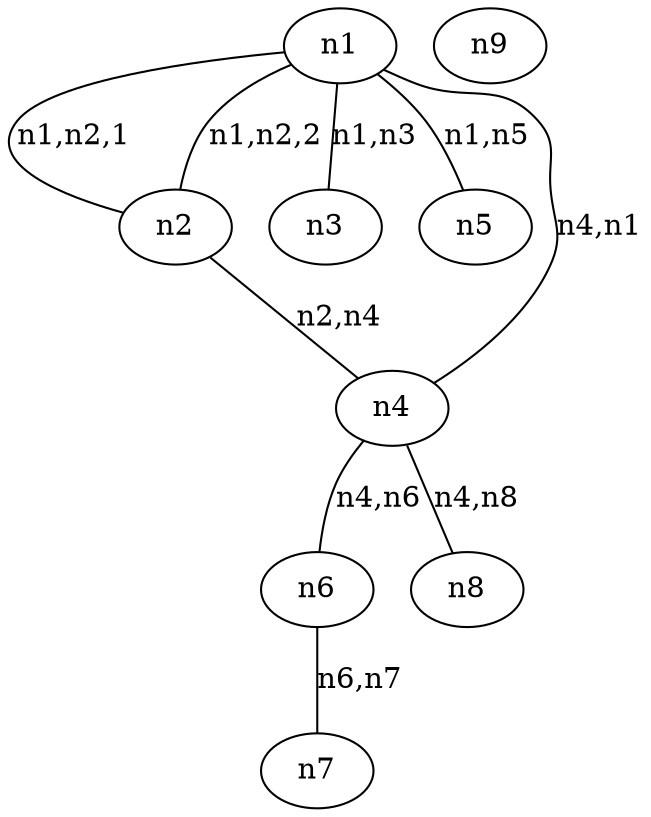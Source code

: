 graph {
    1 [label="n1"]
	2 [label="n2"]
	3 [label="n3"]
	4 [label="n4"]
	5 [label="n5"]
	6 [label="n6"]
	7 [label="n7"]
	8 [label="n8"]
	9 [label="n9"]
    1 -- 2 [label="n1,n2,1"] 
    1 -- 2 [label="n1,n2,2"]
    1 -- 3 [label="n1,n3"]
    2 -- 4 [label="n2,n4"]
    1 -- 5 [label="n1,n5"]
    6 -- 7 [label="n6,n7"]
    4 -- 6 [label="n4,n6"]
    4 -- 1 [label="n4,n1"]
    4 -- 8 [label="n4,n8"]
}

